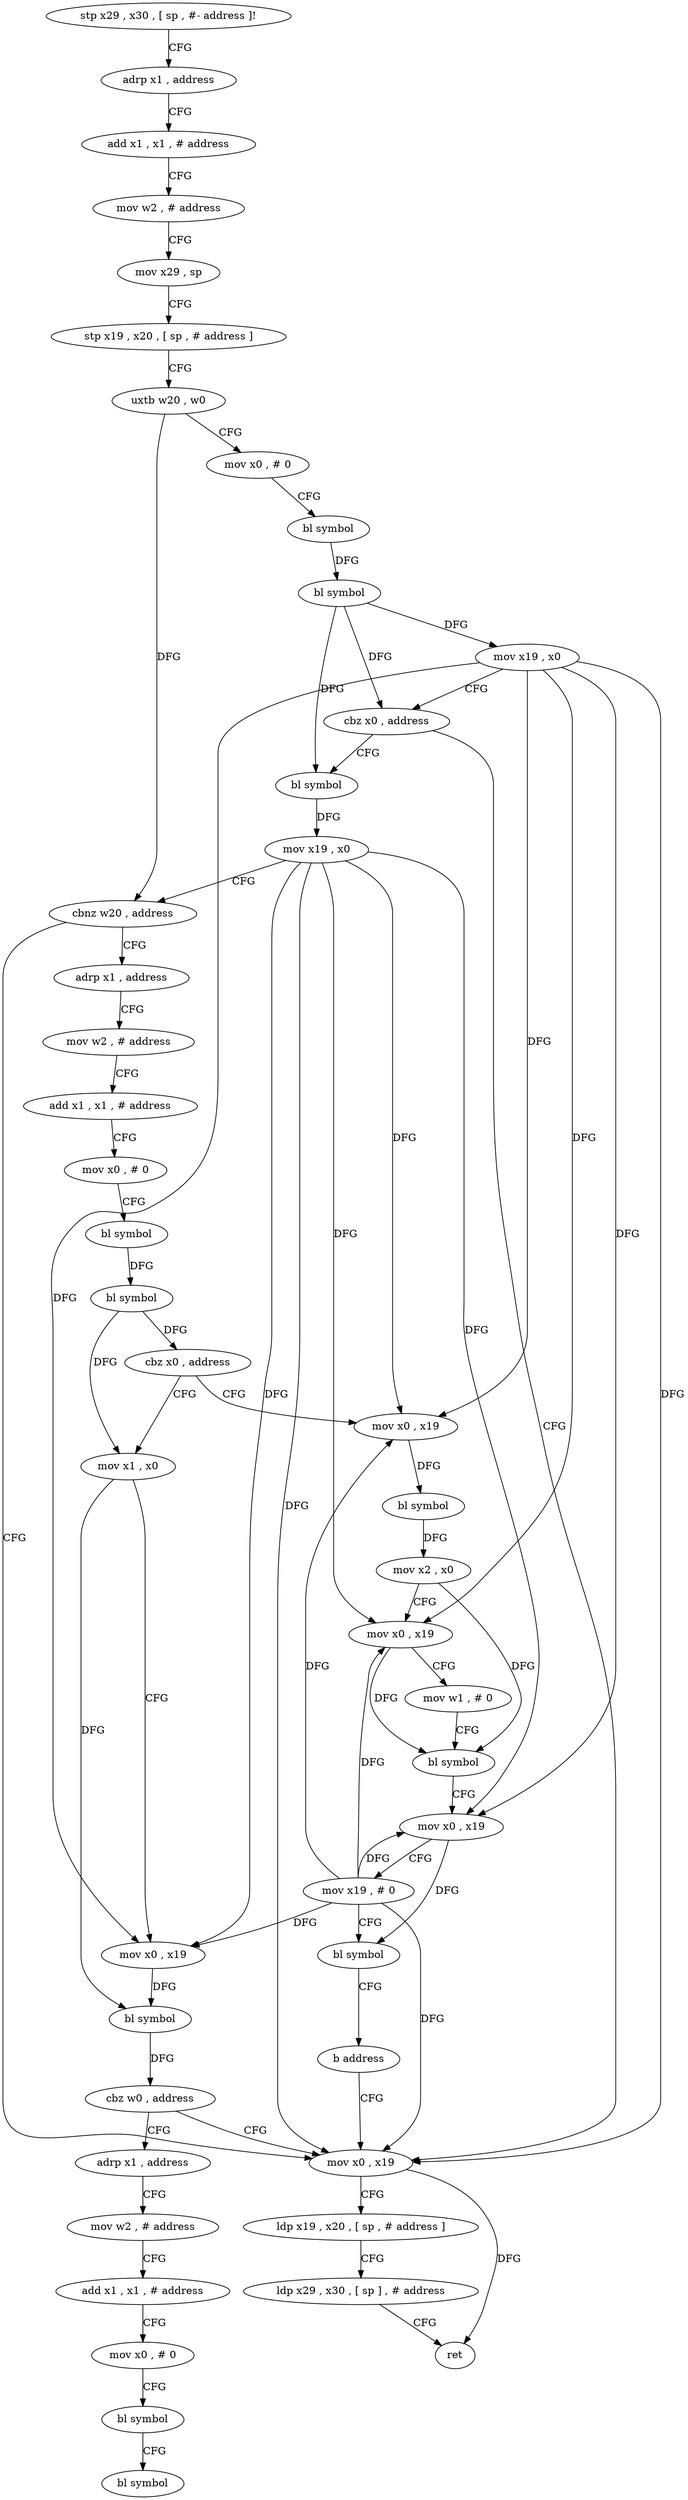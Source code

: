 digraph "func" {
"4216760" [label = "stp x29 , x30 , [ sp , #- address ]!" ]
"4216764" [label = "adrp x1 , address" ]
"4216768" [label = "add x1 , x1 , # address" ]
"4216772" [label = "mov w2 , # address" ]
"4216776" [label = "mov x29 , sp" ]
"4216780" [label = "stp x19 , x20 , [ sp , # address ]" ]
"4216784" [label = "uxtb w20 , w0" ]
"4216788" [label = "mov x0 , # 0" ]
"4216792" [label = "bl symbol" ]
"4216796" [label = "bl symbol" ]
"4216800" [label = "mov x19 , x0" ]
"4216804" [label = "cbz x0 , address" ]
"4216820" [label = "mov x0 , x19" ]
"4216808" [label = "bl symbol" ]
"4216824" [label = "ldp x19 , x20 , [ sp , # address ]" ]
"4216828" [label = "ldp x29 , x30 , [ sp ] , # address" ]
"4216832" [label = "ret" ]
"4216812" [label = "mov x19 , x0" ]
"4216816" [label = "cbnz w20 , address" ]
"4216840" [label = "adrp x1 , address" ]
"4216844" [label = "mov w2 , # address" ]
"4216848" [label = "add x1 , x1 , # address" ]
"4216852" [label = "mov x0 , # 0" ]
"4216856" [label = "bl symbol" ]
"4216860" [label = "bl symbol" ]
"4216864" [label = "cbz x0 , address" ]
"4216912" [label = "mov x0 , x19" ]
"4216868" [label = "mov x1 , x0" ]
"4216916" [label = "bl symbol" ]
"4216920" [label = "mov x2 , x0" ]
"4216924" [label = "mov x0 , x19" ]
"4216928" [label = "mov w1 , # 0" ]
"4216932" [label = "bl symbol" ]
"4216936" [label = "mov x0 , x19" ]
"4216940" [label = "mov x19 , # 0" ]
"4216944" [label = "bl symbol" ]
"4216948" [label = "b address" ]
"4216872" [label = "mov x0 , x19" ]
"4216876" [label = "bl symbol" ]
"4216880" [label = "cbz w0 , address" ]
"4216884" [label = "adrp x1 , address" ]
"4216888" [label = "mov w2 , # address" ]
"4216892" [label = "add x1 , x1 , # address" ]
"4216896" [label = "mov x0 , # 0" ]
"4216900" [label = "bl symbol" ]
"4216904" [label = "bl symbol" ]
"4216760" -> "4216764" [ label = "CFG" ]
"4216764" -> "4216768" [ label = "CFG" ]
"4216768" -> "4216772" [ label = "CFG" ]
"4216772" -> "4216776" [ label = "CFG" ]
"4216776" -> "4216780" [ label = "CFG" ]
"4216780" -> "4216784" [ label = "CFG" ]
"4216784" -> "4216788" [ label = "CFG" ]
"4216784" -> "4216816" [ label = "DFG" ]
"4216788" -> "4216792" [ label = "CFG" ]
"4216792" -> "4216796" [ label = "DFG" ]
"4216796" -> "4216800" [ label = "DFG" ]
"4216796" -> "4216804" [ label = "DFG" ]
"4216796" -> "4216808" [ label = "DFG" ]
"4216800" -> "4216804" [ label = "CFG" ]
"4216800" -> "4216820" [ label = "DFG" ]
"4216800" -> "4216912" [ label = "DFG" ]
"4216800" -> "4216924" [ label = "DFG" ]
"4216800" -> "4216936" [ label = "DFG" ]
"4216800" -> "4216872" [ label = "DFG" ]
"4216804" -> "4216820" [ label = "CFG" ]
"4216804" -> "4216808" [ label = "CFG" ]
"4216820" -> "4216824" [ label = "CFG" ]
"4216820" -> "4216832" [ label = "DFG" ]
"4216808" -> "4216812" [ label = "DFG" ]
"4216824" -> "4216828" [ label = "CFG" ]
"4216828" -> "4216832" [ label = "CFG" ]
"4216812" -> "4216816" [ label = "CFG" ]
"4216812" -> "4216820" [ label = "DFG" ]
"4216812" -> "4216912" [ label = "DFG" ]
"4216812" -> "4216924" [ label = "DFG" ]
"4216812" -> "4216936" [ label = "DFG" ]
"4216812" -> "4216872" [ label = "DFG" ]
"4216816" -> "4216840" [ label = "CFG" ]
"4216816" -> "4216820" [ label = "CFG" ]
"4216840" -> "4216844" [ label = "CFG" ]
"4216844" -> "4216848" [ label = "CFG" ]
"4216848" -> "4216852" [ label = "CFG" ]
"4216852" -> "4216856" [ label = "CFG" ]
"4216856" -> "4216860" [ label = "DFG" ]
"4216860" -> "4216864" [ label = "DFG" ]
"4216860" -> "4216868" [ label = "DFG" ]
"4216864" -> "4216912" [ label = "CFG" ]
"4216864" -> "4216868" [ label = "CFG" ]
"4216912" -> "4216916" [ label = "DFG" ]
"4216868" -> "4216872" [ label = "CFG" ]
"4216868" -> "4216876" [ label = "DFG" ]
"4216916" -> "4216920" [ label = "DFG" ]
"4216920" -> "4216924" [ label = "CFG" ]
"4216920" -> "4216932" [ label = "DFG" ]
"4216924" -> "4216928" [ label = "CFG" ]
"4216924" -> "4216932" [ label = "DFG" ]
"4216928" -> "4216932" [ label = "CFG" ]
"4216932" -> "4216936" [ label = "CFG" ]
"4216936" -> "4216940" [ label = "CFG" ]
"4216936" -> "4216944" [ label = "DFG" ]
"4216940" -> "4216944" [ label = "CFG" ]
"4216940" -> "4216820" [ label = "DFG" ]
"4216940" -> "4216912" [ label = "DFG" ]
"4216940" -> "4216924" [ label = "DFG" ]
"4216940" -> "4216936" [ label = "DFG" ]
"4216940" -> "4216872" [ label = "DFG" ]
"4216944" -> "4216948" [ label = "CFG" ]
"4216948" -> "4216820" [ label = "CFG" ]
"4216872" -> "4216876" [ label = "DFG" ]
"4216876" -> "4216880" [ label = "DFG" ]
"4216880" -> "4216820" [ label = "CFG" ]
"4216880" -> "4216884" [ label = "CFG" ]
"4216884" -> "4216888" [ label = "CFG" ]
"4216888" -> "4216892" [ label = "CFG" ]
"4216892" -> "4216896" [ label = "CFG" ]
"4216896" -> "4216900" [ label = "CFG" ]
"4216900" -> "4216904" [ label = "CFG" ]
}

